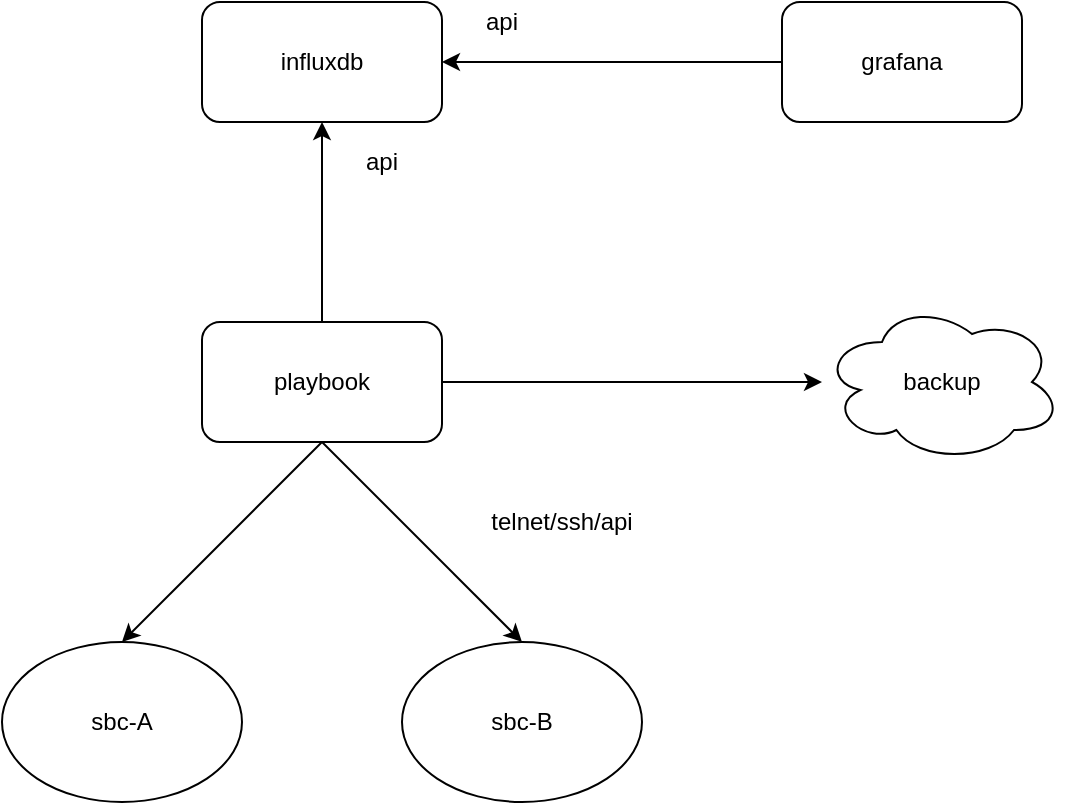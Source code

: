 <mxfile version="13.8.0" type="device" pages="2"><diagram id="41ykwva9IY80eyg87tt3" name="Page-1"><mxGraphModel dx="1038" dy="529" grid="1" gridSize="10" guides="1" tooltips="1" connect="1" arrows="1" fold="1" page="1" pageScale="1" pageWidth="850" pageHeight="1100" math="0" shadow="0"><root><mxCell id="0"/><mxCell id="1" parent="0"/><mxCell id="-lTGsKgwiouCF04TKvSq-1" value="playbook" style="rounded=1;whiteSpace=wrap;html=1;" vertex="1" parent="1"><mxGeometry x="180" y="220" width="120" height="60" as="geometry"/></mxCell><mxCell id="-lTGsKgwiouCF04TKvSq-2" value="sbc-A" style="ellipse;whiteSpace=wrap;html=1;" vertex="1" parent="1"><mxGeometry x="80" y="380" width="120" height="80" as="geometry"/></mxCell><mxCell id="-lTGsKgwiouCF04TKvSq-3" value="sbc-B" style="ellipse;whiteSpace=wrap;html=1;" vertex="1" parent="1"><mxGeometry x="280" y="380" width="120" height="80" as="geometry"/></mxCell><mxCell id="-lTGsKgwiouCF04TKvSq-4" value="" style="endArrow=classic;html=1;entryX=0.5;entryY=0;entryDx=0;entryDy=0;exitX=0.5;exitY=1;exitDx=0;exitDy=0;" edge="1" parent="1" source="-lTGsKgwiouCF04TKvSq-1" target="-lTGsKgwiouCF04TKvSq-2"><mxGeometry width="50" height="50" relative="1" as="geometry"><mxPoint x="410" y="260" as="sourcePoint"/><mxPoint x="460" y="210" as="targetPoint"/></mxGeometry></mxCell><mxCell id="-lTGsKgwiouCF04TKvSq-5" value="" style="endArrow=classic;html=1;entryX=0.5;entryY=0;entryDx=0;entryDy=0;exitX=0.5;exitY=1;exitDx=0;exitDy=0;" edge="1" parent="1" source="-lTGsKgwiouCF04TKvSq-1" target="-lTGsKgwiouCF04TKvSq-3"><mxGeometry width="50" height="50" relative="1" as="geometry"><mxPoint x="250" y="290" as="sourcePoint"/><mxPoint x="150" y="390" as="targetPoint"/></mxGeometry></mxCell><mxCell id="-lTGsKgwiouCF04TKvSq-7" value="influxdb" style="rounded=1;whiteSpace=wrap;html=1;" vertex="1" parent="1"><mxGeometry x="180" y="60" width="120" height="60" as="geometry"/></mxCell><mxCell id="-lTGsKgwiouCF04TKvSq-8" value="grafana" style="rounded=1;whiteSpace=wrap;html=1;" vertex="1" parent="1"><mxGeometry x="470" y="60" width="120" height="60" as="geometry"/></mxCell><mxCell id="-lTGsKgwiouCF04TKvSq-9" value="" style="endArrow=classic;html=1;entryX=1;entryY=0.5;entryDx=0;entryDy=0;exitX=0;exitY=0.5;exitDx=0;exitDy=0;" edge="1" parent="1" source="-lTGsKgwiouCF04TKvSq-8" target="-lTGsKgwiouCF04TKvSq-7"><mxGeometry width="50" height="50" relative="1" as="geometry"><mxPoint x="490" y="260" as="sourcePoint"/><mxPoint x="540" y="210" as="targetPoint"/></mxGeometry></mxCell><mxCell id="-lTGsKgwiouCF04TKvSq-10" value="" style="endArrow=classic;html=1;exitX=0.5;exitY=0;exitDx=0;exitDy=0;entryX=0.5;entryY=1;entryDx=0;entryDy=0;" edge="1" parent="1" source="-lTGsKgwiouCF04TKvSq-1" target="-lTGsKgwiouCF04TKvSq-7"><mxGeometry width="50" height="50" relative="1" as="geometry"><mxPoint x="480" y="100" as="sourcePoint"/><mxPoint x="310" y="100" as="targetPoint"/></mxGeometry></mxCell><mxCell id="-lTGsKgwiouCF04TKvSq-11" value="telnet/ssh/api" style="text;html=1;strokeColor=none;fillColor=none;align=center;verticalAlign=middle;whiteSpace=wrap;rounded=0;" vertex="1" parent="1"><mxGeometry x="340" y="310" width="40" height="20" as="geometry"/></mxCell><mxCell id="-lTGsKgwiouCF04TKvSq-12" value="api" style="text;html=1;strokeColor=none;fillColor=none;align=center;verticalAlign=middle;whiteSpace=wrap;rounded=0;" vertex="1" parent="1"><mxGeometry x="250" y="130" width="40" height="20" as="geometry"/></mxCell><mxCell id="-lTGsKgwiouCF04TKvSq-13" value="api" style="text;html=1;strokeColor=none;fillColor=none;align=center;verticalAlign=middle;whiteSpace=wrap;rounded=0;" vertex="1" parent="1"><mxGeometry x="310" y="60" width="40" height="20" as="geometry"/></mxCell><mxCell id="-lTGsKgwiouCF04TKvSq-14" value="backup" style="ellipse;shape=cloud;whiteSpace=wrap;html=1;" vertex="1" parent="1"><mxGeometry x="490" y="210" width="120" height="80" as="geometry"/></mxCell><mxCell id="-lTGsKgwiouCF04TKvSq-15" value="" style="endArrow=classic;html=1;exitX=1;exitY=0.5;exitDx=0;exitDy=0;" edge="1" parent="1" source="-lTGsKgwiouCF04TKvSq-1" target="-lTGsKgwiouCF04TKvSq-14"><mxGeometry width="50" height="50" relative="1" as="geometry"><mxPoint x="360" y="260" as="sourcePoint"/><mxPoint x="410" y="210" as="targetPoint"/></mxGeometry></mxCell></root></mxGraphModel></diagram><diagram id="toFKT9tk17tqZFzr-Sw9" name="Page-2"><mxGraphModel dx="1038" dy="529" grid="1" gridSize="10" guides="1" tooltips="1" connect="1" arrows="1" fold="1" page="1" pageScale="1" pageWidth="850" pageHeight="1100" math="0" shadow="0"><root><mxCell id="DWmlWgN-Pebjn1G8RRJW-0"/><mxCell id="DWmlWgN-Pebjn1G8RRJW-1" parent="DWmlWgN-Pebjn1G8RRJW-0"/><mxCell id="DWmlWgN-Pebjn1G8RRJW-2" value="modelar" style="rounded=1;whiteSpace=wrap;html=1;" vertex="1" parent="DWmlWgN-Pebjn1G8RRJW-1"><mxGeometry x="140" y="190" width="120" height="60" as="geometry"/></mxCell><mxCell id="DWmlWgN-Pebjn1G8RRJW-3" value="programar tareas atómicas" style="rounded=1;whiteSpace=wrap;html=1;" vertex="1" parent="DWmlWgN-Pebjn1G8RRJW-1"><mxGeometry x="370" y="190" width="120" height="60" as="geometry"/></mxCell><mxCell id="DWmlWgN-Pebjn1G8RRJW-4" value="programar workflow" style="rounded=1;whiteSpace=wrap;html=1;" vertex="1" parent="DWmlWgN-Pebjn1G8RRJW-1"><mxGeometry x="620" y="190" width="120" height="60" as="geometry"/></mxCell><mxCell id="DWmlWgN-Pebjn1G8RRJW-5" value="" style="endArrow=classic;html=1;entryX=0;entryY=0.5;entryDx=0;entryDy=0;exitX=1;exitY=0.5;exitDx=0;exitDy=0;" edge="1" parent="DWmlWgN-Pebjn1G8RRJW-1" source="DWmlWgN-Pebjn1G8RRJW-2" target="DWmlWgN-Pebjn1G8RRJW-3"><mxGeometry width="50" height="50" relative="1" as="geometry"><mxPoint x="290" y="170" as="sourcePoint"/><mxPoint x="340" y="120" as="targetPoint"/></mxGeometry></mxCell><mxCell id="DWmlWgN-Pebjn1G8RRJW-6" value="" style="endArrow=classic;html=1;entryX=0;entryY=0.5;entryDx=0;entryDy=0;exitX=1;exitY=0.5;exitDx=0;exitDy=0;" edge="1" parent="DWmlWgN-Pebjn1G8RRJW-1" target="DWmlWgN-Pebjn1G8RRJW-4"><mxGeometry width="50" height="50" relative="1" as="geometry"><mxPoint x="490" y="219.5" as="sourcePoint"/><mxPoint x="600" y="219.5" as="targetPoint"/></mxGeometry></mxCell></root></mxGraphModel></diagram></mxfile>